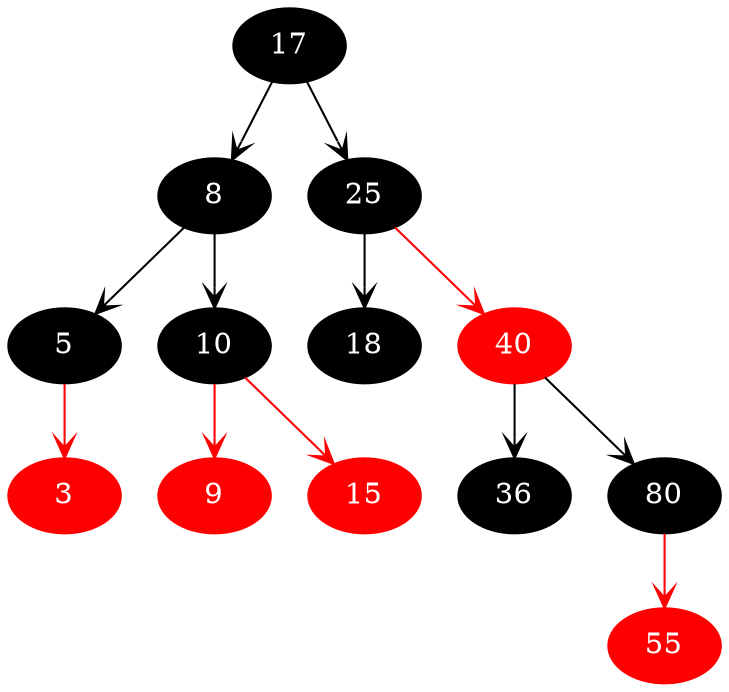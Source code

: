 digraph RBTree {
	node [shape=ellipse, style=filled, fontcolor=white]
	edge [arrowhead=vee]
	17	[color=black];
	8	[color=black];
	17 -> 8[color=black];
	25	[color=black];
	17 -> 25[color=black];
	5	[color=black];
	8 -> 5[color=black];
	10	[color=black];
	8 -> 10[color=black];
	18	[color=black];
	25 -> 18[color=black];
	40	[color=red];
	25 -> 40[color=red];
	3	[color=red];
	5 -> 3[color=red];
	9	[color=red];
	10 -> 9[color=red];
	15	[color=red];
	10 -> 15[color=red];
	36	[color=black];
	40 -> 36[color=black];
	80	[color=black];
	40 -> 80[color=black];
	55	[color=red];
	80 -> 55[color=red];
}
